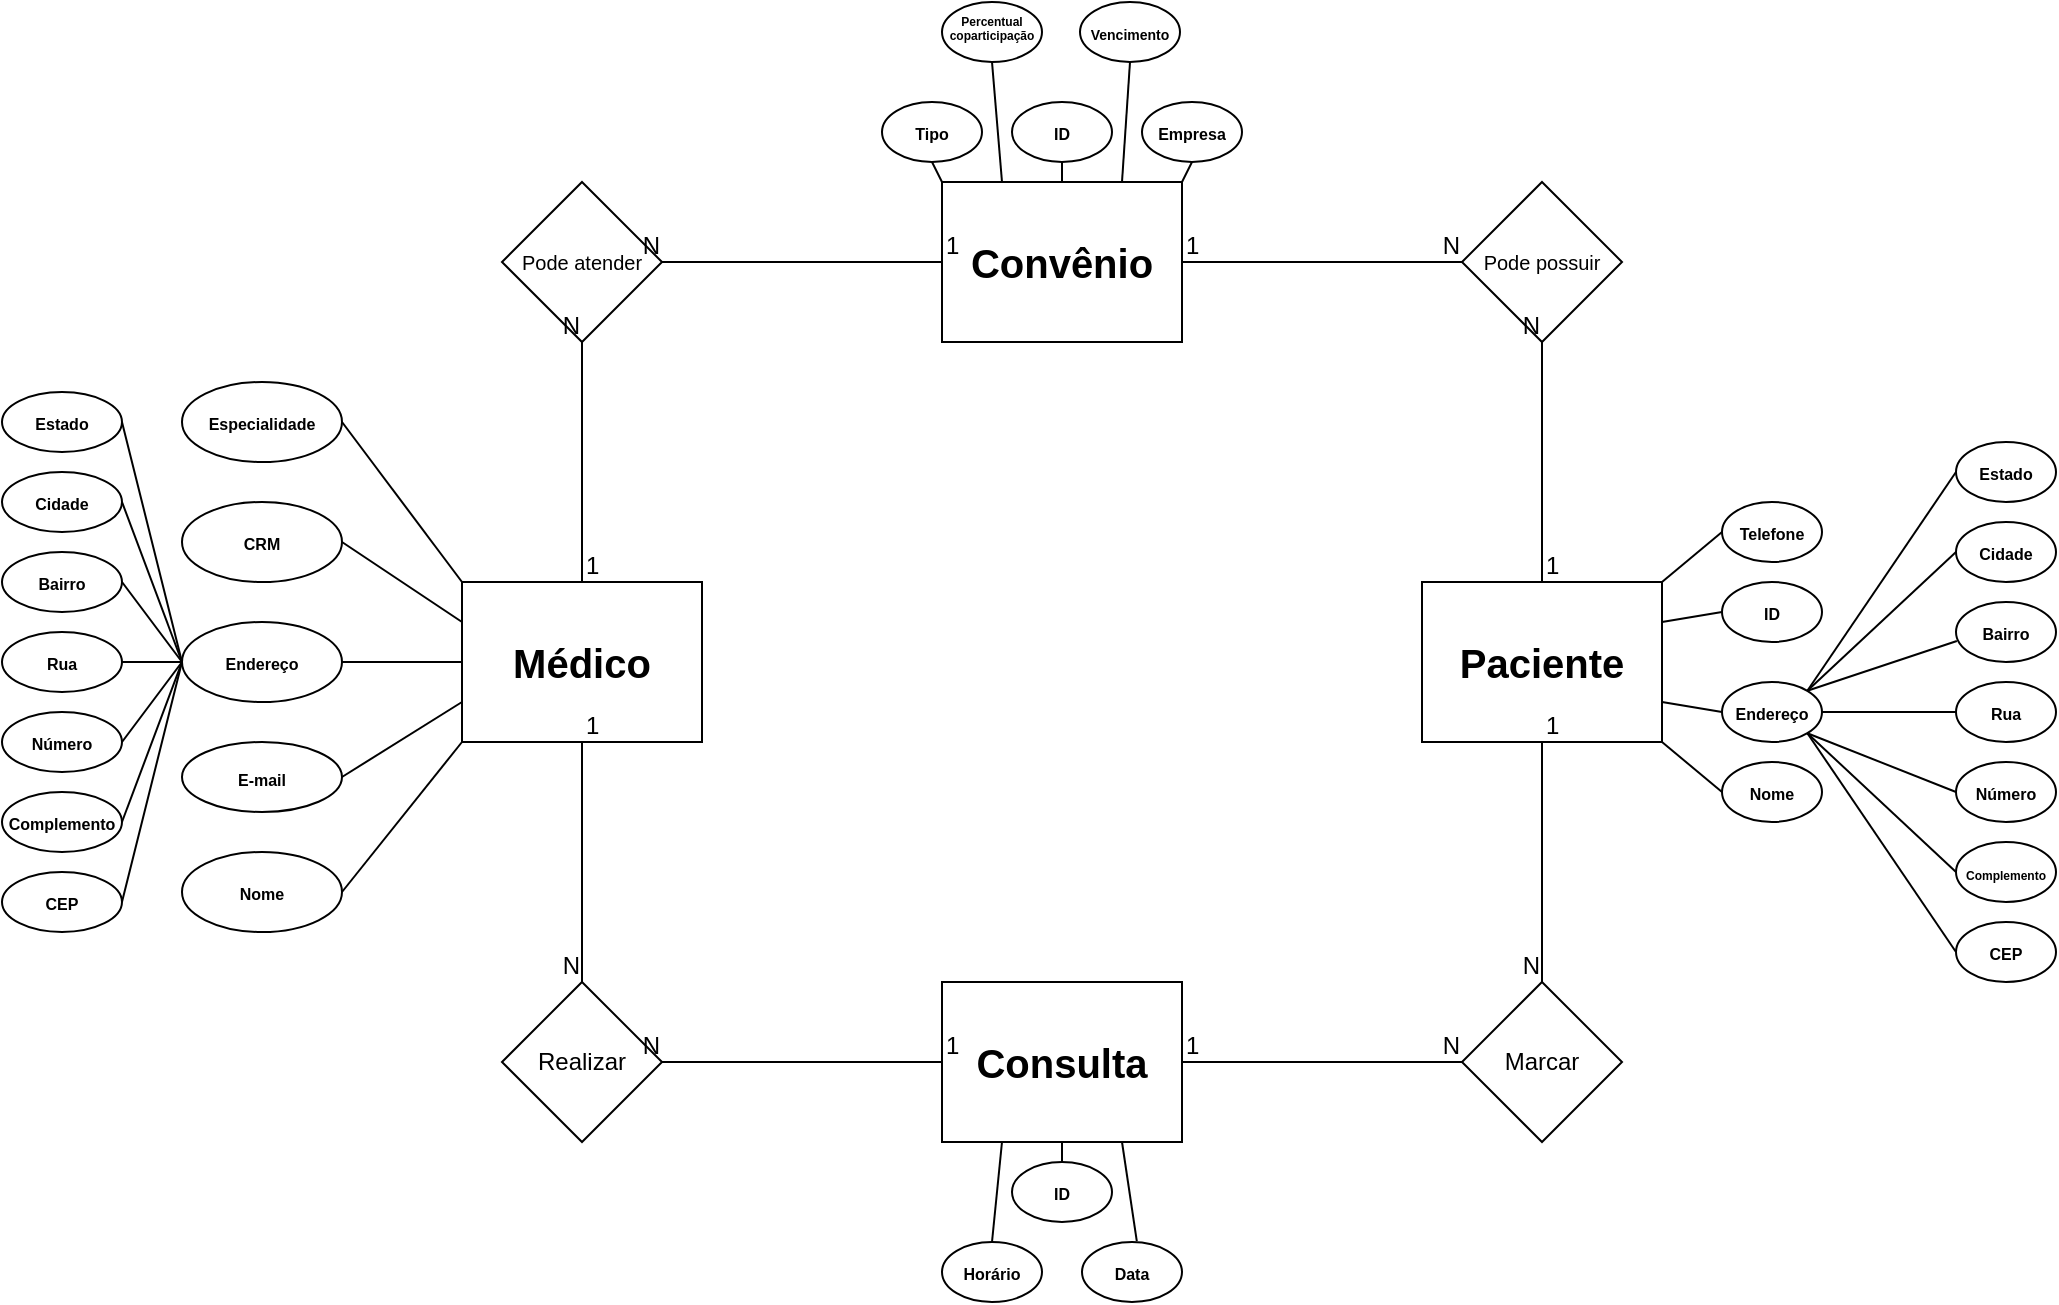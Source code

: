 <mxfile version="24.7.4">
  <diagram name="Página-1" id="Ll56RGRvAgIfv66jcdIt">
    <mxGraphModel dx="2423" dy="2307" grid="1" gridSize="10" guides="1" tooltips="1" connect="1" arrows="1" fold="1" page="1" pageScale="1" pageWidth="827" pageHeight="1169" math="0" shadow="0">
      <root>
        <mxCell id="0" />
        <mxCell id="1" parent="0" />
        <mxCell id="Sxat7Bz0VVS-SImOSO3t-1" value="&lt;b&gt;&lt;font style=&quot;font-size: 20px;&quot;&gt;Médico&lt;/font&gt;&lt;/b&gt;" style="rounded=0;whiteSpace=wrap;html=1;" vertex="1" parent="1">
          <mxGeometry x="80" y="160" width="120" height="80" as="geometry" />
        </mxCell>
        <mxCell id="Sxat7Bz0VVS-SImOSO3t-2" value="&lt;b&gt;&lt;font style=&quot;font-size: 20px;&quot;&gt;Consulta&lt;/font&gt;&lt;/b&gt;" style="rounded=0;whiteSpace=wrap;html=1;" vertex="1" parent="1">
          <mxGeometry x="320" y="360" width="120" height="80" as="geometry" />
        </mxCell>
        <mxCell id="Sxat7Bz0VVS-SImOSO3t-3" value="&lt;b&gt;&lt;font style=&quot;font-size: 20px;&quot;&gt;Paciente&lt;/font&gt;&lt;/b&gt;" style="rounded=0;whiteSpace=wrap;html=1;" vertex="1" parent="1">
          <mxGeometry x="560" y="160" width="120" height="80" as="geometry" />
        </mxCell>
        <mxCell id="Sxat7Bz0VVS-SImOSO3t-4" value="&lt;b&gt;&lt;font style=&quot;font-size: 20px;&quot;&gt;Convênio&lt;/font&gt;&lt;/b&gt;" style="rounded=0;whiteSpace=wrap;html=1;" vertex="1" parent="1">
          <mxGeometry x="320" y="-40" width="120" height="80" as="geometry" />
        </mxCell>
        <mxCell id="Sxat7Bz0VVS-SImOSO3t-5" value="Marcar" style="rhombus;whiteSpace=wrap;html=1;" vertex="1" parent="1">
          <mxGeometry x="580" y="360" width="80" height="80" as="geometry" />
        </mxCell>
        <mxCell id="Sxat7Bz0VVS-SImOSO3t-8" value="&lt;span style=&quot;font-size: 8px;&quot;&gt;&lt;b&gt;Especialidade&lt;/b&gt;&lt;/span&gt;" style="ellipse;whiteSpace=wrap;html=1;verticalAlign=middle;horizontal=1;" vertex="1" parent="1">
          <mxGeometry x="-60" y="60" width="80" height="40" as="geometry" />
        </mxCell>
        <mxCell id="Sxat7Bz0VVS-SImOSO3t-9" value="&lt;span style=&quot;font-size: 8px;&quot;&gt;&lt;b&gt;Nome&lt;/b&gt;&lt;/span&gt;" style="ellipse;whiteSpace=wrap;html=1;verticalAlign=middle;horizontal=1;" vertex="1" parent="1">
          <mxGeometry x="-60" y="295" width="80" height="40" as="geometry" />
        </mxCell>
        <mxCell id="Sxat7Bz0VVS-SImOSO3t-11" value="&lt;span style=&quot;font-size: 8px;&quot;&gt;&lt;b&gt;E-mail&lt;/b&gt;&lt;/span&gt;" style="ellipse;whiteSpace=wrap;html=1;verticalAlign=middle;horizontal=1;" vertex="1" parent="1">
          <mxGeometry x="-60" y="240" width="80" height="35" as="geometry" />
        </mxCell>
        <mxCell id="Sxat7Bz0VVS-SImOSO3t-12" value="&lt;span style=&quot;font-size: 8px;&quot;&gt;&lt;b&gt;Endereço&lt;/b&gt;&lt;/span&gt;" style="ellipse;whiteSpace=wrap;html=1;verticalAlign=middle;horizontal=1;" vertex="1" parent="1">
          <mxGeometry x="-60" y="180" width="80" height="40" as="geometry" />
        </mxCell>
        <mxCell id="Sxat7Bz0VVS-SImOSO3t-16" value="" style="endArrow=none;html=1;rounded=0;entryX=1;entryY=0.5;entryDx=0;entryDy=0;exitX=0;exitY=0.25;exitDx=0;exitDy=0;" edge="1" parent="1" source="Sxat7Bz0VVS-SImOSO3t-1" target="Sxat7Bz0VVS-SImOSO3t-21">
          <mxGeometry width="50" height="50" relative="1" as="geometry">
            <mxPoint x="30" y="200" as="sourcePoint" />
            <mxPoint x="60" y="140" as="targetPoint" />
          </mxGeometry>
        </mxCell>
        <mxCell id="Sxat7Bz0VVS-SImOSO3t-18" value="" style="endArrow=none;html=1;rounded=0;entryX=1;entryY=0.5;entryDx=0;entryDy=0;exitX=0;exitY=1;exitDx=0;exitDy=0;" edge="1" parent="1" source="Sxat7Bz0VVS-SImOSO3t-1" target="Sxat7Bz0VVS-SImOSO3t-9">
          <mxGeometry width="50" height="50" relative="1" as="geometry">
            <mxPoint x="110" y="300" as="sourcePoint" />
            <mxPoint x="160" y="250" as="targetPoint" />
          </mxGeometry>
        </mxCell>
        <mxCell id="Sxat7Bz0VVS-SImOSO3t-19" value="" style="endArrow=none;html=1;rounded=0;entryX=1;entryY=0.5;entryDx=0;entryDy=0;exitX=0;exitY=0.75;exitDx=0;exitDy=0;" edge="1" parent="1" source="Sxat7Bz0VVS-SImOSO3t-1" target="Sxat7Bz0VVS-SImOSO3t-11">
          <mxGeometry width="50" height="50" relative="1" as="geometry">
            <mxPoint x="90" y="210" as="sourcePoint" />
            <mxPoint x="140" y="160" as="targetPoint" />
          </mxGeometry>
        </mxCell>
        <mxCell id="Sxat7Bz0VVS-SImOSO3t-20" value="" style="endArrow=none;html=1;rounded=0;entryX=0;entryY=0.5;entryDx=0;entryDy=0;exitX=1;exitY=0.5;exitDx=0;exitDy=0;" edge="1" parent="1" source="Sxat7Bz0VVS-SImOSO3t-12" target="Sxat7Bz0VVS-SImOSO3t-1">
          <mxGeometry width="50" height="50" relative="1" as="geometry">
            <mxPoint x="-20" y="290" as="sourcePoint" />
            <mxPoint x="30" y="240" as="targetPoint" />
          </mxGeometry>
        </mxCell>
        <mxCell id="Sxat7Bz0VVS-SImOSO3t-21" value="&lt;span style=&quot;font-size: 8px;&quot;&gt;&lt;b&gt;CRM&lt;/b&gt;&lt;/span&gt;" style="ellipse;whiteSpace=wrap;html=1;verticalAlign=middle;horizontal=1;" vertex="1" parent="1">
          <mxGeometry x="-60" y="120" width="80" height="40" as="geometry" />
        </mxCell>
        <mxCell id="Sxat7Bz0VVS-SImOSO3t-22" value="" style="endArrow=none;html=1;rounded=0;entryX=1;entryY=0.5;entryDx=0;entryDy=0;exitX=0;exitY=0;exitDx=0;exitDy=0;" edge="1" parent="1" source="Sxat7Bz0VVS-SImOSO3t-1" target="Sxat7Bz0VVS-SImOSO3t-8">
          <mxGeometry width="50" height="50" relative="1" as="geometry">
            <mxPoint x="80" y="140" as="sourcePoint" />
            <mxPoint x="130" y="90" as="targetPoint" />
          </mxGeometry>
        </mxCell>
        <mxCell id="Sxat7Bz0VVS-SImOSO3t-24" value="&lt;span style=&quot;font-size: 8px;&quot;&gt;&lt;b&gt;Rua&lt;/b&gt;&lt;/span&gt;" style="ellipse;whiteSpace=wrap;html=1;verticalAlign=middle;horizontal=1;" vertex="1" parent="1">
          <mxGeometry x="-150" y="185" width="60" height="30" as="geometry" />
        </mxCell>
        <mxCell id="Sxat7Bz0VVS-SImOSO3t-25" value="&lt;span style=&quot;font-size: 8px;&quot;&gt;&lt;b&gt;Número&lt;/b&gt;&lt;/span&gt;" style="ellipse;whiteSpace=wrap;html=1;verticalAlign=middle;horizontal=1;" vertex="1" parent="1">
          <mxGeometry x="-150" y="225" width="60" height="30" as="geometry" />
        </mxCell>
        <mxCell id="Sxat7Bz0VVS-SImOSO3t-26" value="&lt;span style=&quot;font-size: 8px;&quot;&gt;&lt;b&gt;Complemento&lt;/b&gt;&lt;/span&gt;" style="ellipse;whiteSpace=wrap;html=1;verticalAlign=middle;horizontal=1;" vertex="1" parent="1">
          <mxGeometry x="-150" y="265" width="60" height="30" as="geometry" />
        </mxCell>
        <mxCell id="Sxat7Bz0VVS-SImOSO3t-27" value="&lt;span style=&quot;font-size: 8px;&quot;&gt;&lt;b&gt;Bairro&lt;/b&gt;&lt;/span&gt;" style="ellipse;whiteSpace=wrap;html=1;verticalAlign=middle;horizontal=1;" vertex="1" parent="1">
          <mxGeometry x="-150" y="145" width="60" height="30" as="geometry" />
        </mxCell>
        <mxCell id="Sxat7Bz0VVS-SImOSO3t-28" value="&lt;span style=&quot;font-size: 8px;&quot;&gt;&lt;b&gt;CEP&lt;/b&gt;&lt;/span&gt;" style="ellipse;whiteSpace=wrap;html=1;verticalAlign=middle;horizontal=1;" vertex="1" parent="1">
          <mxGeometry x="-150" y="305" width="60" height="30" as="geometry" />
        </mxCell>
        <mxCell id="Sxat7Bz0VVS-SImOSO3t-29" value="&lt;span style=&quot;font-size: 8px;&quot;&gt;&lt;b&gt;Cidade&lt;/b&gt;&lt;/span&gt;" style="ellipse;whiteSpace=wrap;html=1;verticalAlign=middle;horizontal=1;" vertex="1" parent="1">
          <mxGeometry x="-150" y="105" width="60" height="30" as="geometry" />
        </mxCell>
        <mxCell id="Sxat7Bz0VVS-SImOSO3t-30" value="&lt;span style=&quot;font-size: 8px;&quot;&gt;&lt;b&gt;Estado&lt;/b&gt;&lt;/span&gt;" style="ellipse;whiteSpace=wrap;html=1;verticalAlign=middle;horizontal=1;" vertex="1" parent="1">
          <mxGeometry x="-150" y="65" width="60" height="30" as="geometry" />
        </mxCell>
        <mxCell id="Sxat7Bz0VVS-SImOSO3t-31" value="" style="endArrow=none;html=1;rounded=0;exitX=1;exitY=0.5;exitDx=0;exitDy=0;" edge="1" parent="1" source="Sxat7Bz0VVS-SImOSO3t-30">
          <mxGeometry width="50" height="50" relative="1" as="geometry">
            <mxPoint x="-70" y="90" as="sourcePoint" />
            <mxPoint x="-60" y="200" as="targetPoint" />
          </mxGeometry>
        </mxCell>
        <mxCell id="Sxat7Bz0VVS-SImOSO3t-32" value="" style="endArrow=none;html=1;rounded=0;entryX=1;entryY=0.5;entryDx=0;entryDy=0;" edge="1" parent="1" target="Sxat7Bz0VVS-SImOSO3t-29">
          <mxGeometry width="50" height="50" relative="1" as="geometry">
            <mxPoint x="-60" y="200" as="sourcePoint" />
            <mxPoint x="-170" y="170" as="targetPoint" />
          </mxGeometry>
        </mxCell>
        <mxCell id="Sxat7Bz0VVS-SImOSO3t-34" value="" style="endArrow=none;html=1;rounded=0;exitX=1;exitY=0.5;exitDx=0;exitDy=0;" edge="1" parent="1" source="Sxat7Bz0VVS-SImOSO3t-27">
          <mxGeometry width="50" height="50" relative="1" as="geometry">
            <mxPoint x="-90" y="190" as="sourcePoint" />
            <mxPoint x="-60" y="200" as="targetPoint" />
          </mxGeometry>
        </mxCell>
        <mxCell id="Sxat7Bz0VVS-SImOSO3t-35" value="" style="endArrow=none;html=1;rounded=0;exitX=1;exitY=0.5;exitDx=0;exitDy=0;" edge="1" parent="1" source="Sxat7Bz0VVS-SImOSO3t-24">
          <mxGeometry width="50" height="50" relative="1" as="geometry">
            <mxPoint x="-90" y="190" as="sourcePoint" />
            <mxPoint x="-60" y="200" as="targetPoint" />
          </mxGeometry>
        </mxCell>
        <mxCell id="Sxat7Bz0VVS-SImOSO3t-36" value="" style="endArrow=none;html=1;rounded=0;entryX=1;entryY=0.5;entryDx=0;entryDy=0;" edge="1" parent="1" target="Sxat7Bz0VVS-SImOSO3t-25">
          <mxGeometry width="50" height="50" relative="1" as="geometry">
            <mxPoint x="-60" y="200" as="sourcePoint" />
            <mxPoint x="-180" y="180" as="targetPoint" />
          </mxGeometry>
        </mxCell>
        <mxCell id="Sxat7Bz0VVS-SImOSO3t-37" value="" style="endArrow=none;html=1;rounded=0;entryX=1;entryY=0.5;entryDx=0;entryDy=0;" edge="1" parent="1" target="Sxat7Bz0VVS-SImOSO3t-26">
          <mxGeometry width="50" height="50" relative="1" as="geometry">
            <mxPoint x="-60" y="200" as="sourcePoint" />
            <mxPoint x="-170" y="210" as="targetPoint" />
          </mxGeometry>
        </mxCell>
        <mxCell id="Sxat7Bz0VVS-SImOSO3t-38" value="" style="endArrow=none;html=1;rounded=0;entryX=1;entryY=0.5;entryDx=0;entryDy=0;exitX=0;exitY=0.5;exitDx=0;exitDy=0;" edge="1" parent="1" source="Sxat7Bz0VVS-SImOSO3t-12" target="Sxat7Bz0VVS-SImOSO3t-28">
          <mxGeometry width="50" height="50" relative="1" as="geometry">
            <mxPoint x="-70" y="200" as="sourcePoint" />
            <mxPoint x="-180" y="220" as="targetPoint" />
          </mxGeometry>
        </mxCell>
        <mxCell id="Sxat7Bz0VVS-SImOSO3t-40" value="&lt;font style=&quot;font-size: 10px;&quot;&gt;Pode possuir&lt;/font&gt;" style="rhombus;whiteSpace=wrap;html=1;" vertex="1" parent="1">
          <mxGeometry x="580" y="-40" width="80" height="80" as="geometry" />
        </mxCell>
        <mxCell id="Sxat7Bz0VVS-SImOSO3t-41" value="Realizar" style="rhombus;whiteSpace=wrap;html=1;" vertex="1" parent="1">
          <mxGeometry x="100" y="360" width="80" height="80" as="geometry" />
        </mxCell>
        <mxCell id="Sxat7Bz0VVS-SImOSO3t-42" value="&lt;font style=&quot;font-size: 10px;&quot;&gt;Pode atender&lt;/font&gt;" style="rhombus;whiteSpace=wrap;html=1;" vertex="1" parent="1">
          <mxGeometry x="100" y="-40" width="80" height="80" as="geometry" />
        </mxCell>
        <mxCell id="Sxat7Bz0VVS-SImOSO3t-44" value="&lt;span style=&quot;font-size: 8px;&quot;&gt;&lt;b&gt;Data&lt;/b&gt;&lt;/span&gt;" style="ellipse;whiteSpace=wrap;html=1;verticalAlign=middle;horizontal=1;" vertex="1" parent="1">
          <mxGeometry x="390" y="490" width="50" height="30" as="geometry" />
        </mxCell>
        <mxCell id="Sxat7Bz0VVS-SImOSO3t-45" value="&lt;span style=&quot;font-size: 8px;&quot;&gt;&lt;b&gt;ID&lt;/b&gt;&lt;/span&gt;" style="ellipse;whiteSpace=wrap;html=1;verticalAlign=middle;horizontal=1;" vertex="1" parent="1">
          <mxGeometry x="355" y="450" width="50" height="30" as="geometry" />
        </mxCell>
        <mxCell id="Sxat7Bz0VVS-SImOSO3t-46" value="&lt;span style=&quot;font-size: 8px;&quot;&gt;&lt;b&gt;Horário&lt;/b&gt;&lt;/span&gt;" style="ellipse;whiteSpace=wrap;html=1;verticalAlign=middle;horizontal=1;" vertex="1" parent="1">
          <mxGeometry x="320" y="490" width="50" height="30" as="geometry" />
        </mxCell>
        <mxCell id="Sxat7Bz0VVS-SImOSO3t-47" value="" style="endArrow=none;html=1;rounded=0;exitX=0.548;exitY=-0.013;exitDx=0;exitDy=0;exitPerimeter=0;entryX=0.75;entryY=1;entryDx=0;entryDy=0;" edge="1" parent="1" source="Sxat7Bz0VVS-SImOSO3t-44" target="Sxat7Bz0VVS-SImOSO3t-2">
          <mxGeometry width="50" height="50" relative="1" as="geometry">
            <mxPoint x="420" y="510" as="sourcePoint" />
            <mxPoint x="470" y="460" as="targetPoint" />
          </mxGeometry>
        </mxCell>
        <mxCell id="Sxat7Bz0VVS-SImOSO3t-48" value="" style="endArrow=none;html=1;rounded=0;exitX=0.5;exitY=0;exitDx=0;exitDy=0;entryX=0.25;entryY=1;entryDx=0;entryDy=0;" edge="1" parent="1" source="Sxat7Bz0VVS-SImOSO3t-46" target="Sxat7Bz0VVS-SImOSO3t-2">
          <mxGeometry width="50" height="50" relative="1" as="geometry">
            <mxPoint x="320" y="510" as="sourcePoint" />
            <mxPoint x="370" y="460" as="targetPoint" />
          </mxGeometry>
        </mxCell>
        <mxCell id="Sxat7Bz0VVS-SImOSO3t-49" value="" style="endArrow=none;html=1;rounded=0;entryX=0.5;entryY=0;entryDx=0;entryDy=0;exitX=0.5;exitY=1;exitDx=0;exitDy=0;" edge="1" parent="1" source="Sxat7Bz0VVS-SImOSO3t-2" target="Sxat7Bz0VVS-SImOSO3t-45">
          <mxGeometry width="50" height="50" relative="1" as="geometry">
            <mxPoint x="340" y="600" as="sourcePoint" />
            <mxPoint x="390" y="550" as="targetPoint" />
          </mxGeometry>
        </mxCell>
        <mxCell id="Sxat7Bz0VVS-SImOSO3t-50" value="&lt;span style=&quot;font-size: 8px;&quot;&gt;&lt;b&gt;ID&lt;/b&gt;&lt;/span&gt;" style="ellipse;whiteSpace=wrap;html=1;verticalAlign=middle;horizontal=1;" vertex="1" parent="1">
          <mxGeometry x="355" y="-80" width="50" height="30" as="geometry" />
        </mxCell>
        <mxCell id="Sxat7Bz0VVS-SImOSO3t-51" value="&lt;span style=&quot;font-size: 8px;&quot;&gt;&lt;b&gt;Empresa&lt;/b&gt;&lt;/span&gt;" style="ellipse;whiteSpace=wrap;html=1;verticalAlign=middle;horizontal=1;" vertex="1" parent="1">
          <mxGeometry x="420" y="-80" width="50" height="30" as="geometry" />
        </mxCell>
        <mxCell id="Sxat7Bz0VVS-SImOSO3t-52" value="&lt;span style=&quot;font-size: 8px;&quot;&gt;&lt;b&gt;Tipo&lt;/b&gt;&lt;/span&gt;" style="ellipse;whiteSpace=wrap;html=1;verticalAlign=middle;horizontal=1;" vertex="1" parent="1">
          <mxGeometry x="290" y="-80" width="50" height="30" as="geometry" />
        </mxCell>
        <mxCell id="Sxat7Bz0VVS-SImOSO3t-53" value="&lt;span style=&quot;font-size: 8px;&quot;&gt;&lt;b style=&quot;font-size: 7px;&quot;&gt;Vencimento&lt;/b&gt;&lt;/span&gt;" style="ellipse;whiteSpace=wrap;html=1;verticalAlign=middle;horizontal=1;" vertex="1" parent="1">
          <mxGeometry x="389" y="-130" width="50" height="30" as="geometry" />
        </mxCell>
        <mxCell id="Sxat7Bz0VVS-SImOSO3t-54" value="&lt;div style=&quot;font-size: 6px; line-height: 120%;&quot;&gt;&lt;b style=&quot;background-color: initial; font-size: 6px;&quot;&gt;&lt;font style=&quot;font-size: 6px;&quot;&gt;Percentual&lt;/font&gt;&lt;/b&gt;&lt;/div&gt;&lt;div style=&quot;line-height: 120%; font-size: 6px;&quot;&gt;&lt;span style=&quot;font-size: 6px;&quot;&gt;&lt;b style=&quot;font-size: 6px;&quot;&gt;coparticipação&lt;/b&gt;&lt;/span&gt;&lt;/div&gt;" style="ellipse;whiteSpace=wrap;html=1;verticalAlign=top;horizontal=1;align=center;fontSize=6;" vertex="1" parent="1">
          <mxGeometry x="320" y="-130" width="50" height="30" as="geometry" />
        </mxCell>
        <mxCell id="Sxat7Bz0VVS-SImOSO3t-55" value="" style="endArrow=none;html=1;rounded=0;entryX=0.5;entryY=1;entryDx=0;entryDy=0;exitX=0.25;exitY=0;exitDx=0;exitDy=0;" edge="1" parent="1" source="Sxat7Bz0VVS-SImOSO3t-4" target="Sxat7Bz0VVS-SImOSO3t-54">
          <mxGeometry width="50" height="50" relative="1" as="geometry">
            <mxPoint x="340" y="-40" as="sourcePoint" />
            <mxPoint x="390" y="-90" as="targetPoint" />
          </mxGeometry>
        </mxCell>
        <mxCell id="Sxat7Bz0VVS-SImOSO3t-56" value="" style="endArrow=none;html=1;rounded=0;entryX=0.5;entryY=1;entryDx=0;entryDy=0;exitX=0;exitY=0;exitDx=0;exitDy=0;" edge="1" parent="1" source="Sxat7Bz0VVS-SImOSO3t-4" target="Sxat7Bz0VVS-SImOSO3t-52">
          <mxGeometry width="50" height="50" relative="1" as="geometry">
            <mxPoint x="270" y="20" as="sourcePoint" />
            <mxPoint x="320" y="-30" as="targetPoint" />
          </mxGeometry>
        </mxCell>
        <mxCell id="Sxat7Bz0VVS-SImOSO3t-57" value="" style="endArrow=none;html=1;rounded=0;entryX=0.5;entryY=1;entryDx=0;entryDy=0;exitX=1;exitY=0;exitDx=0;exitDy=0;" edge="1" parent="1" source="Sxat7Bz0VVS-SImOSO3t-4" target="Sxat7Bz0VVS-SImOSO3t-51">
          <mxGeometry width="50" height="50" relative="1" as="geometry">
            <mxPoint x="360" y="20" as="sourcePoint" />
            <mxPoint x="410" y="-30" as="targetPoint" />
          </mxGeometry>
        </mxCell>
        <mxCell id="Sxat7Bz0VVS-SImOSO3t-58" value="" style="endArrow=none;html=1;rounded=0;entryX=0.5;entryY=1;entryDx=0;entryDy=0;exitX=0.5;exitY=0;exitDx=0;exitDy=0;" edge="1" parent="1" source="Sxat7Bz0VVS-SImOSO3t-4" target="Sxat7Bz0VVS-SImOSO3t-50">
          <mxGeometry width="50" height="50" relative="1" as="geometry">
            <mxPoint x="290" y="20" as="sourcePoint" />
            <mxPoint x="340" y="-30" as="targetPoint" />
          </mxGeometry>
        </mxCell>
        <mxCell id="Sxat7Bz0VVS-SImOSO3t-59" value="" style="endArrow=none;html=1;rounded=0;entryX=0.5;entryY=1;entryDx=0;entryDy=0;exitX=0.75;exitY=0;exitDx=0;exitDy=0;" edge="1" parent="1" source="Sxat7Bz0VVS-SImOSO3t-4" target="Sxat7Bz0VVS-SImOSO3t-53">
          <mxGeometry width="50" height="50" relative="1" as="geometry">
            <mxPoint x="290" y="20" as="sourcePoint" />
            <mxPoint x="340" y="-30" as="targetPoint" />
          </mxGeometry>
        </mxCell>
        <mxCell id="Sxat7Bz0VVS-SImOSO3t-60" value="&lt;span style=&quot;font-size: 8px;&quot;&gt;&lt;b&gt;ID&lt;/b&gt;&lt;/span&gt;" style="ellipse;whiteSpace=wrap;html=1;verticalAlign=middle;horizontal=1;" vertex="1" parent="1">
          <mxGeometry x="710" y="160" width="50" height="30" as="geometry" />
        </mxCell>
        <mxCell id="Sxat7Bz0VVS-SImOSO3t-61" value="&lt;span style=&quot;font-size: 8px;&quot;&gt;&lt;b&gt;Nome&lt;/b&gt;&lt;/span&gt;" style="ellipse;whiteSpace=wrap;html=1;verticalAlign=middle;horizontal=1;" vertex="1" parent="1">
          <mxGeometry x="710" y="250" width="50" height="30" as="geometry" />
        </mxCell>
        <mxCell id="Sxat7Bz0VVS-SImOSO3t-62" value="&lt;span style=&quot;font-size: 8px;&quot;&gt;&lt;b&gt;Telefone&lt;/b&gt;&lt;/span&gt;" style="ellipse;whiteSpace=wrap;html=1;verticalAlign=middle;horizontal=1;" vertex="1" parent="1">
          <mxGeometry x="710" y="120" width="50" height="30" as="geometry" />
        </mxCell>
        <mxCell id="Sxat7Bz0VVS-SImOSO3t-63" value="&lt;span style=&quot;font-size: 8px;&quot;&gt;&lt;b&gt;Endereço&lt;/b&gt;&lt;/span&gt;" style="ellipse;whiteSpace=wrap;html=1;verticalAlign=middle;horizontal=1;" vertex="1" parent="1">
          <mxGeometry x="710" y="210" width="50" height="30" as="geometry" />
        </mxCell>
        <mxCell id="Sxat7Bz0VVS-SImOSO3t-72" value="" style="group" vertex="1" connectable="0" parent="1">
          <mxGeometry x="827" y="90" width="50" height="270" as="geometry" />
        </mxCell>
        <mxCell id="Sxat7Bz0VVS-SImOSO3t-65" value="&lt;span style=&quot;font-size: 8px;&quot;&gt;&lt;b&gt;Estado&lt;/b&gt;&lt;/span&gt;" style="ellipse;whiteSpace=wrap;html=1;verticalAlign=middle;horizontal=1;" vertex="1" parent="Sxat7Bz0VVS-SImOSO3t-72">
          <mxGeometry width="50" height="30" as="geometry" />
        </mxCell>
        <mxCell id="Sxat7Bz0VVS-SImOSO3t-66" value="&lt;span style=&quot;font-size: 8px;&quot;&gt;&lt;b&gt;Cidade&lt;/b&gt;&lt;/span&gt;" style="ellipse;whiteSpace=wrap;html=1;verticalAlign=middle;horizontal=1;" vertex="1" parent="Sxat7Bz0VVS-SImOSO3t-72">
          <mxGeometry y="40" width="50" height="30" as="geometry" />
        </mxCell>
        <mxCell id="Sxat7Bz0VVS-SImOSO3t-67" value="&lt;span style=&quot;font-size: 8px;&quot;&gt;&lt;b&gt;Bairro&lt;/b&gt;&lt;/span&gt;" style="ellipse;whiteSpace=wrap;html=1;verticalAlign=middle;horizontal=1;" vertex="1" parent="Sxat7Bz0VVS-SImOSO3t-72">
          <mxGeometry y="80" width="50" height="30" as="geometry" />
        </mxCell>
        <mxCell id="Sxat7Bz0VVS-SImOSO3t-68" value="&lt;span style=&quot;font-size: 8px;&quot;&gt;&lt;b&gt;Rua&lt;/b&gt;&lt;/span&gt;" style="ellipse;whiteSpace=wrap;html=1;verticalAlign=middle;horizontal=1;" vertex="1" parent="Sxat7Bz0VVS-SImOSO3t-72">
          <mxGeometry y="120" width="50" height="30" as="geometry" />
        </mxCell>
        <mxCell id="Sxat7Bz0VVS-SImOSO3t-69" value="&lt;b style=&quot;&quot;&gt;&lt;font style=&quot;font-size: 6px;&quot;&gt;Complemento&lt;/font&gt;&lt;/b&gt;" style="ellipse;whiteSpace=wrap;html=1;verticalAlign=middle;horizontal=1;" vertex="1" parent="Sxat7Bz0VVS-SImOSO3t-72">
          <mxGeometry y="200" width="50" height="30" as="geometry" />
        </mxCell>
        <mxCell id="Sxat7Bz0VVS-SImOSO3t-70" value="&lt;span style=&quot;font-size: 8px;&quot;&gt;&lt;b&gt;Número&lt;/b&gt;&lt;/span&gt;" style="ellipse;whiteSpace=wrap;html=1;verticalAlign=middle;horizontal=1;" vertex="1" parent="Sxat7Bz0VVS-SImOSO3t-72">
          <mxGeometry y="160" width="50" height="30" as="geometry" />
        </mxCell>
        <mxCell id="Sxat7Bz0VVS-SImOSO3t-71" value="&lt;span style=&quot;font-size: 8px;&quot;&gt;&lt;b&gt;CEP&lt;/b&gt;&lt;/span&gt;" style="ellipse;whiteSpace=wrap;html=1;verticalAlign=middle;horizontal=1;" vertex="1" parent="Sxat7Bz0VVS-SImOSO3t-72">
          <mxGeometry y="240" width="50" height="30" as="geometry" />
        </mxCell>
        <mxCell id="Sxat7Bz0VVS-SImOSO3t-73" value="" style="endArrow=none;html=1;rounded=0;entryX=0;entryY=0.5;entryDx=0;entryDy=0;exitX=1;exitY=0.5;exitDx=0;exitDy=0;" edge="1" parent="1" source="Sxat7Bz0VVS-SImOSO3t-63" target="Sxat7Bz0VVS-SImOSO3t-68">
          <mxGeometry width="50" height="50" relative="1" as="geometry">
            <mxPoint x="750" y="300" as="sourcePoint" />
            <mxPoint x="800" y="250" as="targetPoint" />
          </mxGeometry>
        </mxCell>
        <mxCell id="Sxat7Bz0VVS-SImOSO3t-75" value="" style="endArrow=none;html=1;rounded=0;entryX=0;entryY=0.5;entryDx=0;entryDy=0;exitX=1;exitY=1;exitDx=0;exitDy=0;" edge="1" parent="1" source="Sxat7Bz0VVS-SImOSO3t-63" target="Sxat7Bz0VVS-SImOSO3t-71">
          <mxGeometry width="50" height="50" relative="1" as="geometry">
            <mxPoint x="710" y="350" as="sourcePoint" />
            <mxPoint x="760" y="300" as="targetPoint" />
          </mxGeometry>
        </mxCell>
        <mxCell id="Sxat7Bz0VVS-SImOSO3t-76" value="" style="endArrow=none;html=1;rounded=0;entryX=0;entryY=0.5;entryDx=0;entryDy=0;exitX=1;exitY=1;exitDx=0;exitDy=0;" edge="1" parent="1" source="Sxat7Bz0VVS-SImOSO3t-63" target="Sxat7Bz0VVS-SImOSO3t-69">
          <mxGeometry width="50" height="50" relative="1" as="geometry">
            <mxPoint x="740" y="350" as="sourcePoint" />
            <mxPoint x="790" y="300" as="targetPoint" />
          </mxGeometry>
        </mxCell>
        <mxCell id="Sxat7Bz0VVS-SImOSO3t-77" value="" style="endArrow=none;html=1;rounded=0;exitX=1;exitY=0;exitDx=0;exitDy=0;entryX=0.009;entryY=0.651;entryDx=0;entryDy=0;entryPerimeter=0;" edge="1" parent="1" source="Sxat7Bz0VVS-SImOSO3t-63" target="Sxat7Bz0VVS-SImOSO3t-67">
          <mxGeometry width="50" height="50" relative="1" as="geometry">
            <mxPoint x="630" y="320" as="sourcePoint" />
            <mxPoint x="830" y="160" as="targetPoint" />
          </mxGeometry>
        </mxCell>
        <mxCell id="Sxat7Bz0VVS-SImOSO3t-78" value="" style="endArrow=none;html=1;rounded=0;entryX=0;entryY=0.5;entryDx=0;entryDy=0;exitX=1;exitY=1;exitDx=0;exitDy=0;" edge="1" parent="1" source="Sxat7Bz0VVS-SImOSO3t-63" target="Sxat7Bz0VVS-SImOSO3t-70">
          <mxGeometry width="50" height="50" relative="1" as="geometry">
            <mxPoint x="740" y="310" as="sourcePoint" />
            <mxPoint x="790" y="260" as="targetPoint" />
          </mxGeometry>
        </mxCell>
        <mxCell id="Sxat7Bz0VVS-SImOSO3t-79" value="" style="endArrow=none;html=1;rounded=0;entryX=0;entryY=0.5;entryDx=0;entryDy=0;exitX=1;exitY=0;exitDx=0;exitDy=0;" edge="1" parent="1" source="Sxat7Bz0VVS-SImOSO3t-63" target="Sxat7Bz0VVS-SImOSO3t-66">
          <mxGeometry width="50" height="50" relative="1" as="geometry">
            <mxPoint x="770" y="150" as="sourcePoint" />
            <mxPoint x="730" y="280" as="targetPoint" />
          </mxGeometry>
        </mxCell>
        <mxCell id="Sxat7Bz0VVS-SImOSO3t-80" value="" style="endArrow=none;html=1;rounded=0;entryX=1;entryY=0;entryDx=0;entryDy=0;exitX=0;exitY=0.5;exitDx=0;exitDy=0;" edge="1" parent="1" source="Sxat7Bz0VVS-SImOSO3t-65" target="Sxat7Bz0VVS-SImOSO3t-63">
          <mxGeometry width="50" height="50" relative="1" as="geometry">
            <mxPoint x="640" y="320" as="sourcePoint" />
            <mxPoint x="690" y="270" as="targetPoint" />
          </mxGeometry>
        </mxCell>
        <mxCell id="Sxat7Bz0VVS-SImOSO3t-81" value="" style="endArrow=none;html=1;rounded=0;entryX=0;entryY=0.5;entryDx=0;entryDy=0;exitX=1;exitY=1;exitDx=0;exitDy=0;" edge="1" parent="1" source="Sxat7Bz0VVS-SImOSO3t-3" target="Sxat7Bz0VVS-SImOSO3t-61">
          <mxGeometry width="50" height="50" relative="1" as="geometry">
            <mxPoint x="610" y="320" as="sourcePoint" />
            <mxPoint x="660" y="270" as="targetPoint" />
          </mxGeometry>
        </mxCell>
        <mxCell id="Sxat7Bz0VVS-SImOSO3t-82" value="" style="endArrow=none;html=1;rounded=0;entryX=0;entryY=0.5;entryDx=0;entryDy=0;exitX=1;exitY=0.75;exitDx=0;exitDy=0;" edge="1" parent="1" source="Sxat7Bz0VVS-SImOSO3t-3" target="Sxat7Bz0VVS-SImOSO3t-63">
          <mxGeometry width="50" height="50" relative="1" as="geometry">
            <mxPoint x="630" y="350" as="sourcePoint" />
            <mxPoint x="680" y="300" as="targetPoint" />
          </mxGeometry>
        </mxCell>
        <mxCell id="Sxat7Bz0VVS-SImOSO3t-83" value="" style="endArrow=none;html=1;rounded=0;entryX=0;entryY=0.5;entryDx=0;entryDy=0;exitX=1;exitY=0;exitDx=0;exitDy=0;" edge="1" parent="1" source="Sxat7Bz0VVS-SImOSO3t-3" target="Sxat7Bz0VVS-SImOSO3t-62">
          <mxGeometry width="50" height="50" relative="1" as="geometry">
            <mxPoint x="670" y="390" as="sourcePoint" />
            <mxPoint x="720" y="340" as="targetPoint" />
          </mxGeometry>
        </mxCell>
        <mxCell id="Sxat7Bz0VVS-SImOSO3t-84" value="" style="endArrow=none;html=1;rounded=0;entryX=0;entryY=0.5;entryDx=0;entryDy=0;exitX=1;exitY=0.25;exitDx=0;exitDy=0;" edge="1" parent="1" source="Sxat7Bz0VVS-SImOSO3t-3" target="Sxat7Bz0VVS-SImOSO3t-60">
          <mxGeometry width="50" height="50" relative="1" as="geometry">
            <mxPoint x="640" y="370" as="sourcePoint" />
            <mxPoint x="690" y="320" as="targetPoint" />
          </mxGeometry>
        </mxCell>
        <mxCell id="Sxat7Bz0VVS-SImOSO3t-103" value="" style="endArrow=none;html=1;rounded=0;entryX=0.5;entryY=0;entryDx=0;entryDy=0;exitX=0.5;exitY=1;exitDx=0;exitDy=0;" edge="1" parent="1" source="Sxat7Bz0VVS-SImOSO3t-1" target="Sxat7Bz0VVS-SImOSO3t-41">
          <mxGeometry relative="1" as="geometry">
            <mxPoint x="140" y="260" as="sourcePoint" />
            <mxPoint x="360" y="290" as="targetPoint" />
          </mxGeometry>
        </mxCell>
        <mxCell id="Sxat7Bz0VVS-SImOSO3t-104" value="1" style="resizable=0;html=1;whiteSpace=wrap;align=left;verticalAlign=bottom;" connectable="0" vertex="1" parent="Sxat7Bz0VVS-SImOSO3t-103">
          <mxGeometry x="-1" relative="1" as="geometry" />
        </mxCell>
        <mxCell id="Sxat7Bz0VVS-SImOSO3t-105" value="N" style="resizable=0;html=1;whiteSpace=wrap;align=right;verticalAlign=bottom;" connectable="0" vertex="1" parent="Sxat7Bz0VVS-SImOSO3t-103">
          <mxGeometry x="1" relative="1" as="geometry" />
        </mxCell>
        <mxCell id="Sxat7Bz0VVS-SImOSO3t-106" value="" style="endArrow=none;html=1;rounded=0;entryX=1;entryY=0.5;entryDx=0;entryDy=0;exitX=0;exitY=0.5;exitDx=0;exitDy=0;" edge="1" parent="1" source="Sxat7Bz0VVS-SImOSO3t-2" target="Sxat7Bz0VVS-SImOSO3t-41">
          <mxGeometry relative="1" as="geometry">
            <mxPoint x="280" y="250" as="sourcePoint" />
            <mxPoint x="280" y="370" as="targetPoint" />
          </mxGeometry>
        </mxCell>
        <mxCell id="Sxat7Bz0VVS-SImOSO3t-107" value="1" style="resizable=0;html=1;whiteSpace=wrap;align=left;verticalAlign=bottom;" connectable="0" vertex="1" parent="Sxat7Bz0VVS-SImOSO3t-106">
          <mxGeometry x="-1" relative="1" as="geometry" />
        </mxCell>
        <mxCell id="Sxat7Bz0VVS-SImOSO3t-108" value="N" style="resizable=0;html=1;whiteSpace=wrap;align=right;verticalAlign=bottom;" connectable="0" vertex="1" parent="Sxat7Bz0VVS-SImOSO3t-106">
          <mxGeometry x="1" relative="1" as="geometry" />
        </mxCell>
        <mxCell id="Sxat7Bz0VVS-SImOSO3t-109" value="" style="endArrow=none;html=1;rounded=0;entryX=0.5;entryY=0;entryDx=0;entryDy=0;exitX=0.5;exitY=1;exitDx=0;exitDy=0;" edge="1" parent="1" source="Sxat7Bz0VVS-SImOSO3t-3" target="Sxat7Bz0VVS-SImOSO3t-5">
          <mxGeometry relative="1" as="geometry">
            <mxPoint x="519.58" y="225" as="sourcePoint" />
            <mxPoint x="519.58" y="345" as="targetPoint" />
          </mxGeometry>
        </mxCell>
        <mxCell id="Sxat7Bz0VVS-SImOSO3t-110" value="1" style="resizable=0;html=1;whiteSpace=wrap;align=left;verticalAlign=bottom;" connectable="0" vertex="1" parent="Sxat7Bz0VVS-SImOSO3t-109">
          <mxGeometry x="-1" relative="1" as="geometry" />
        </mxCell>
        <mxCell id="Sxat7Bz0VVS-SImOSO3t-111" value="N" style="resizable=0;html=1;whiteSpace=wrap;align=right;verticalAlign=bottom;" connectable="0" vertex="1" parent="Sxat7Bz0VVS-SImOSO3t-109">
          <mxGeometry x="1" relative="1" as="geometry" />
        </mxCell>
        <mxCell id="Sxat7Bz0VVS-SImOSO3t-112" value="" style="endArrow=none;html=1;rounded=0;entryX=0;entryY=0.5;entryDx=0;entryDy=0;exitX=1;exitY=0.5;exitDx=0;exitDy=0;" edge="1" parent="1" source="Sxat7Bz0VVS-SImOSO3t-2" target="Sxat7Bz0VVS-SImOSO3t-5">
          <mxGeometry relative="1" as="geometry">
            <mxPoint x="550" y="280" as="sourcePoint" />
            <mxPoint x="550" y="400" as="targetPoint" />
          </mxGeometry>
        </mxCell>
        <mxCell id="Sxat7Bz0VVS-SImOSO3t-113" value="1" style="resizable=0;html=1;whiteSpace=wrap;align=left;verticalAlign=bottom;" connectable="0" vertex="1" parent="Sxat7Bz0VVS-SImOSO3t-112">
          <mxGeometry x="-1" relative="1" as="geometry" />
        </mxCell>
        <mxCell id="Sxat7Bz0VVS-SImOSO3t-114" value="N" style="resizable=0;html=1;whiteSpace=wrap;align=right;verticalAlign=bottom;" connectable="0" vertex="1" parent="Sxat7Bz0VVS-SImOSO3t-112">
          <mxGeometry x="1" relative="1" as="geometry" />
        </mxCell>
        <mxCell id="Sxat7Bz0VVS-SImOSO3t-115" value="" style="endArrow=none;html=1;rounded=0;entryX=0.5;entryY=1;entryDx=0;entryDy=0;exitX=0.5;exitY=0;exitDx=0;exitDy=0;" edge="1" parent="1" source="Sxat7Bz0VVS-SImOSO3t-3" target="Sxat7Bz0VVS-SImOSO3t-40">
          <mxGeometry relative="1" as="geometry">
            <mxPoint x="460" y="90" as="sourcePoint" />
            <mxPoint x="460" y="210" as="targetPoint" />
          </mxGeometry>
        </mxCell>
        <mxCell id="Sxat7Bz0VVS-SImOSO3t-116" value="1" style="resizable=0;html=1;whiteSpace=wrap;align=left;verticalAlign=bottom;" connectable="0" vertex="1" parent="Sxat7Bz0VVS-SImOSO3t-115">
          <mxGeometry x="-1" relative="1" as="geometry" />
        </mxCell>
        <mxCell id="Sxat7Bz0VVS-SImOSO3t-117" value="N" style="resizable=0;html=1;whiteSpace=wrap;align=right;verticalAlign=bottom;" connectable="0" vertex="1" parent="Sxat7Bz0VVS-SImOSO3t-115">
          <mxGeometry x="1" relative="1" as="geometry" />
        </mxCell>
        <mxCell id="Sxat7Bz0VVS-SImOSO3t-126" value="" style="endArrow=none;html=1;rounded=0;entryX=0;entryY=0.5;entryDx=0;entryDy=0;exitX=1;exitY=0.5;exitDx=0;exitDy=0;" edge="1" parent="1" source="Sxat7Bz0VVS-SImOSO3t-4" target="Sxat7Bz0VVS-SImOSO3t-40">
          <mxGeometry relative="1" as="geometry">
            <mxPoint x="630" y="170" as="sourcePoint" />
            <mxPoint x="630" y="50" as="targetPoint" />
          </mxGeometry>
        </mxCell>
        <mxCell id="Sxat7Bz0VVS-SImOSO3t-127" value="1" style="resizable=0;html=1;whiteSpace=wrap;align=left;verticalAlign=bottom;" connectable="0" vertex="1" parent="Sxat7Bz0VVS-SImOSO3t-126">
          <mxGeometry x="-1" relative="1" as="geometry" />
        </mxCell>
        <mxCell id="Sxat7Bz0VVS-SImOSO3t-128" value="N" style="resizable=0;html=1;whiteSpace=wrap;align=right;verticalAlign=bottom;" connectable="0" vertex="1" parent="Sxat7Bz0VVS-SImOSO3t-126">
          <mxGeometry x="1" relative="1" as="geometry" />
        </mxCell>
        <mxCell id="Sxat7Bz0VVS-SImOSO3t-129" value="" style="endArrow=none;html=1;rounded=0;entryX=0.5;entryY=1;entryDx=0;entryDy=0;exitX=0.5;exitY=0;exitDx=0;exitDy=0;" edge="1" parent="1" source="Sxat7Bz0VVS-SImOSO3t-1" target="Sxat7Bz0VVS-SImOSO3t-42">
          <mxGeometry relative="1" as="geometry">
            <mxPoint x="210" y="50" as="sourcePoint" />
            <mxPoint x="210" y="170" as="targetPoint" />
          </mxGeometry>
        </mxCell>
        <mxCell id="Sxat7Bz0VVS-SImOSO3t-130" value="1" style="resizable=0;html=1;whiteSpace=wrap;align=left;verticalAlign=bottom;" connectable="0" vertex="1" parent="Sxat7Bz0VVS-SImOSO3t-129">
          <mxGeometry x="-1" relative="1" as="geometry" />
        </mxCell>
        <mxCell id="Sxat7Bz0VVS-SImOSO3t-131" value="N" style="resizable=0;html=1;whiteSpace=wrap;align=right;verticalAlign=bottom;" connectable="0" vertex="1" parent="Sxat7Bz0VVS-SImOSO3t-129">
          <mxGeometry x="1" relative="1" as="geometry" />
        </mxCell>
        <mxCell id="Sxat7Bz0VVS-SImOSO3t-132" value="" style="endArrow=none;html=1;rounded=0;entryX=1;entryY=0.5;entryDx=0;entryDy=0;exitX=0;exitY=0.5;exitDx=0;exitDy=0;" edge="1" parent="1" source="Sxat7Bz0VVS-SImOSO3t-4" target="Sxat7Bz0VVS-SImOSO3t-42">
          <mxGeometry relative="1" as="geometry">
            <mxPoint x="240" y="20" as="sourcePoint" />
            <mxPoint x="240" y="140" as="targetPoint" />
          </mxGeometry>
        </mxCell>
        <mxCell id="Sxat7Bz0VVS-SImOSO3t-133" value="1" style="resizable=0;html=1;whiteSpace=wrap;align=left;verticalAlign=bottom;" connectable="0" vertex="1" parent="Sxat7Bz0VVS-SImOSO3t-132">
          <mxGeometry x="-1" relative="1" as="geometry" />
        </mxCell>
        <mxCell id="Sxat7Bz0VVS-SImOSO3t-134" value="N" style="resizable=0;html=1;whiteSpace=wrap;align=right;verticalAlign=bottom;" connectable="0" vertex="1" parent="Sxat7Bz0VVS-SImOSO3t-132">
          <mxGeometry x="1" relative="1" as="geometry" />
        </mxCell>
      </root>
    </mxGraphModel>
  </diagram>
</mxfile>
